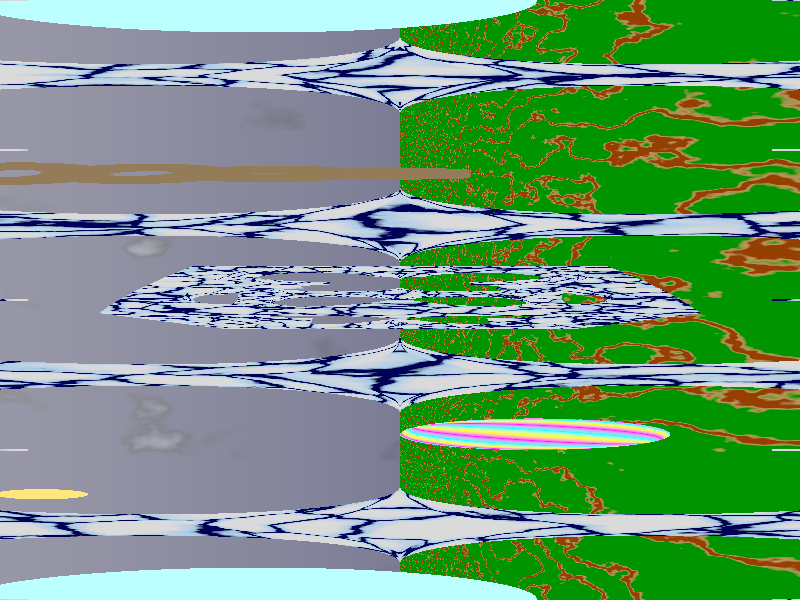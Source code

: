 // Persistence Of Vision Ray Tracer Scene Description File
// File: qtvrPanorama.pov
// Vers: 3
// Desc: Show how to design a QuickTime VR panoramic movie file.
//       After rendering this at 384x1248, you need to use
//       Apple's free application "Make QTVR Panorama" to
//       turn it into a panorama movie that can be displayed with
//       Apple's QTVR Player.
//
//       If you want better resolution, try any multiple of 4
//       for width, and multiple of 96 for height.  A good
//       high resolution QTVR scene would be 756x2016.
//
//       This scene is just a quick proof-of-concept, not a
//       full-fledged Myst environment!
// Date: 02/22/1998
// Auth: Eduard Schwan
// Camera  Enhancements: Stephen Andrusyszyn, balalaika@earthlink.net
//
// -w384 -h1284

#version 3.5;

#include "colors.inc"
#include "metals.inc"

global_settings
{
  assumed_gamma 1.0
  max_trace_level 5
}

// ----------------------------------------
camera
{
  // Create a 360 degree camera view on its side
  cylinder 2     // sideways cylinder camera (along X axis)
  angle 360      // full 360 degree view

  right  1*x
  up     1/3*y  // wider angle
  sky    +x     // orient camera on its side (90 deg. CCW) for QTVR Pano tool
  location  <0.0, 0.0, 0.0>
  look_at   <0.0, 0.0, 1.0>
}


// ----------------------------------------
sky_sphere
{
  pigment
  {
    average
    pigment_map
    {
      [ gradient y  // gradient sky
        color_map { [0.0 color blue 0.2] [1.0 color rgb 1] } ]
      [ bozo turbulence 0.7 scale <0.5,0.1,0.5>  // and clouds
        color_map { [0.7 rgbf <0.8,0.8,1,1>] [0.8 color rgbf <0.5,0.5,0.5,0.8>] [1.0 rgb 1]} ]
    }
  }
}

// ----------------------------------------
#declare LightPosition = <-100, 50, -50>;
#declare LightShape = sphere
{
  0, 6
  texture { pigment {rgb <1,0.8,0.2>} finish {ambient 1 diffuse 0} }
}

light_source
{
  0*x // light's position (translated below)
  color rgb 1
  looks_like {LightShape} // yellow sun
  translate LightPosition
}


// ----------------------------------------
plane
{
  y, -1
  texture
  {
    pigment
    {
      agate scale 2
      color_map {[0.05 rgb <0.3,0.05,0>] [0.1 rgb <.5,.3,.1>] [0.2 green 0.3]}
    }
    normal {wrinkles 0.2 scale 0.1}
    finish {ambient 0.2 specular 0.1 roughness 0.2}
  }
}

// ----------------------------------------
// glass sphere (-z)
sphere
{
  0, 2
  translate <0,1,-6>
  texture
  {
    pigment {color rgb <0.5,1,1> filter 0.9}
    finish
    {
      specular 0.5
      irid { 0.4 thickness 0.2 turbulence 0.7 }
    }
  }
  interior { ior 1.4 }
}

// ----------------------------------------
// little marble (-x)
sphere
{
  0, 0.5
  texture
  {
    pigment{radial frequency 8 rotate 30*x}
    finish{specular 0.8}
  }
  translate <-3, -0.5, 0.5>
}

// ----------------------------------------
// tower of torii (+7x)
#declare tc = 0;
#while (tc < 5)
  torus
  {
    1, 0.5  rotate 90*x
    rotate (tc*20)*y
    translate <12,tc*2,3>
    texture
    { T_Brass_1C }
  }
  #declare tc = tc+1;
#end

// ----------------------------------------
// Gazebo in center, that we look out from (0)
// first, a rounded square +/-Z bore
#declare CylinderCluster = union
{
  cylinder {-z,+z,1}
  cylinder {-z,+z,1 translate -x-y}
  cylinder {-z,+z,1 translate +x-y}
  cylinder {-z,+z,1 translate -x+y}
  cylinder {-z,+z,1 translate +x+y}
  scale <0.4, 0.4, 1.1>
}

// now a box with the above cylinder set bored through it
#declare HollowBox = intersection
{
  box {-1, +1}
  object {CylinderCluster inverse}
  object {CylinderCluster rotate 90*y inverse}
  object {CylinderCluster rotate 90*x inverse}
}

#declare HBTex = texture
{
  pigment
  {
    crackle turbulence 0.3 scale 0.2  rotate 20*y
//    color_map {[0.05 red 0.1] [0.1 rgb <.8,.6,.4>] [0.3 rgb 0.7]}
    color_map {[0.05 blue 0.1] [0.1 rgb <.4,.6,.8>] [0.3 rgb 0.7]}
  }
  normal
  {
    crackle turbulence 0.3 scale 0.2  rotate 20*y bump_size 0.4
  }
  finish { ambient 0.2 specular 0.5 roughness 0.1 }
}

object { HollowBox texture{HBTex} }

// ----------------------------------------
// another gazebo off in the distance (+z)
object { HollowBox texture{HBTex} rotate 60*y translate 4*z}


